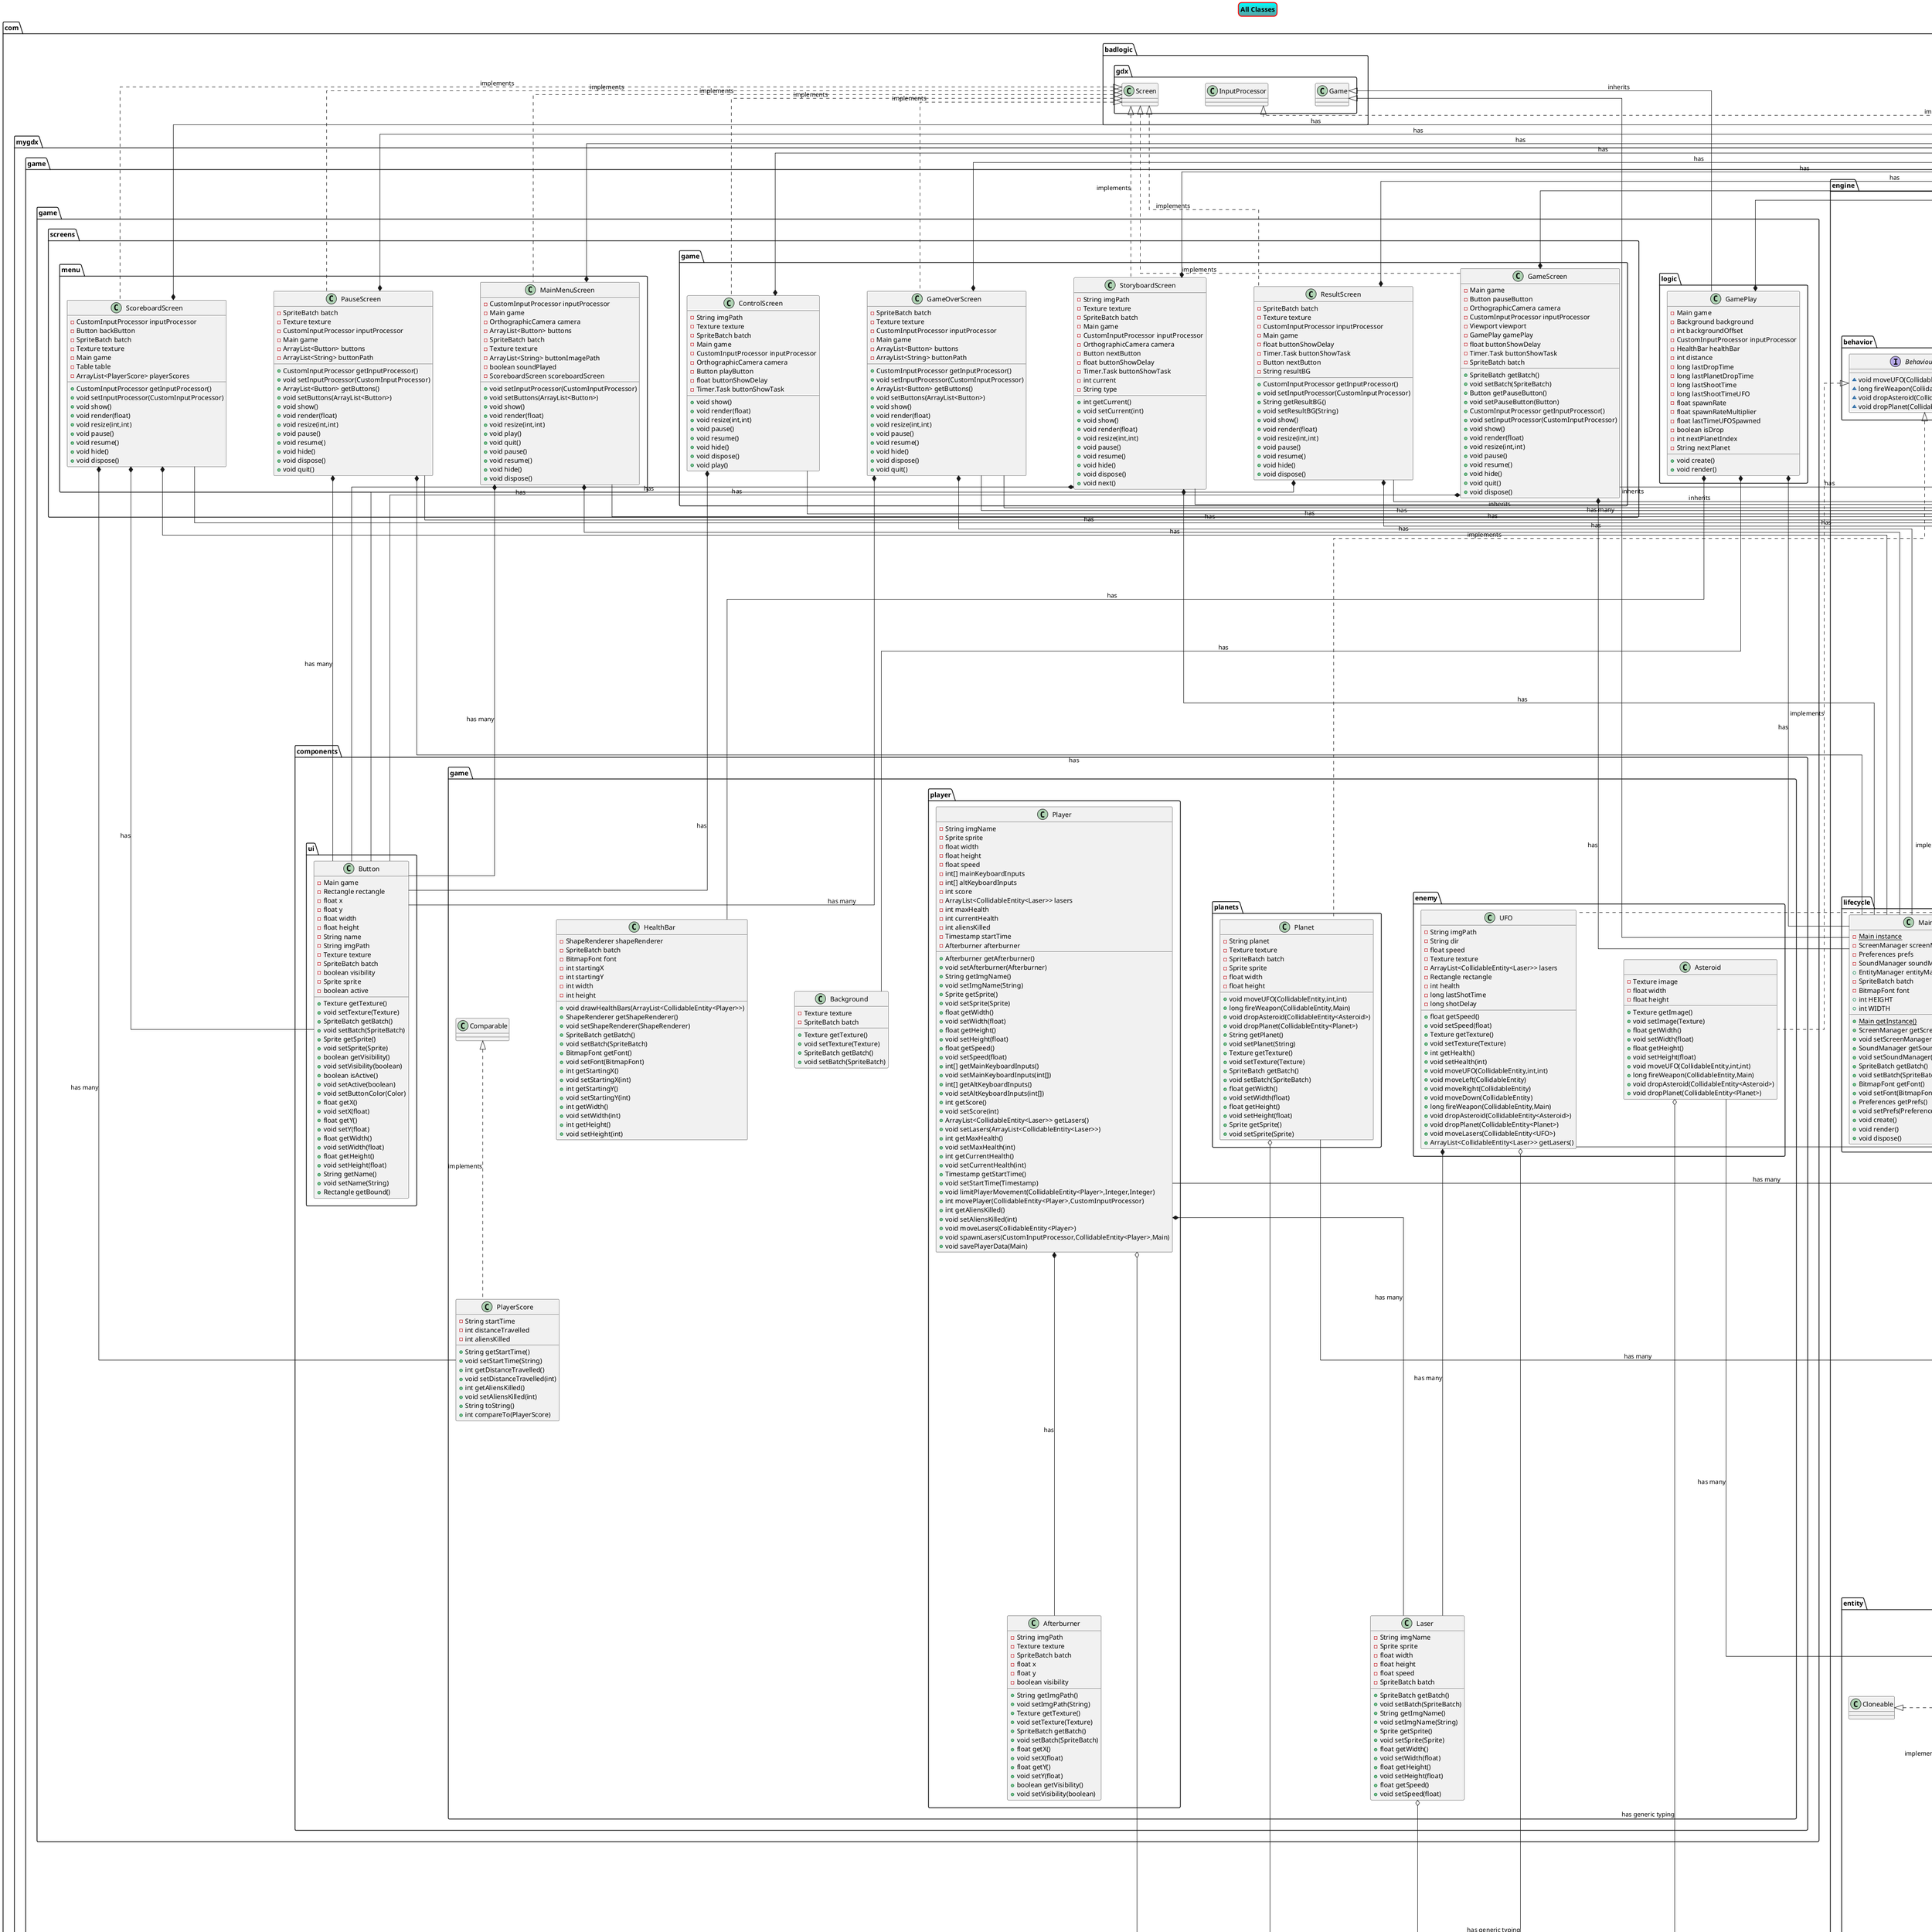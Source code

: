 @startuml

skinparam linetype polyline
skinparam linetype ortho

skinparam nodesep 100
skinparam ranksep 100

skinparam titleBorderRoundCorner 15
skinparam titleBorderThickness 2
skinparam titleBorderColor red
skinparam titleBackgroundColor Aqua-CadetBlue

title All Classes

class com.mygdx.game.game.logic.GamePlay {
- Main game
- Background background
- int backgroundOffset
- CustomInputProcessor inputProcessor
- HealthBar healthBar
- int distance
- long lastDropTime
- long lastPlanetDropTime
- long lastShootTime
- long lastShootTimeUFO
- float spawnRate
- float spawnRateMultiplier
- float lastTimeUFOSpawned
- boolean isDrop
- int nextPlanetIndex
- String nextPlanet
+ void create()
+ void render()
}
class com.mygdx.game.engine.collision.CollidableEntity {
- float prevX
- float prevY
- float width
- float height
- Rectangle rectangle
+ float getWidth()
+ void setWidth(float)
+ float getHeight()
+ void setHeight(float)
+ Rectangle getRectangle()
+ void setRectangle(Rectangle)
+ float getPrevX()
+ void setPrevX(float)
+ float getPrevY()
+ void setPrevY(float)
+ boolean checkCollision(CollidableEntity,CollidableEntity)
}
abstract class com.mygdx.game.engine.entity.Entity {
- float x
- float y
- T object
+ float getX()
+ void setX(float)
+ float getY()
+ void setY(float)
+ T getObject()
+ void setObject(T)
# Object clone()
+ boolean equals(Object)
+ int hashCode()
}
class com.mygdx.game.game.components.game.planets.Planet {
- String planet
- Texture texture
- SpriteBatch batch
- Sprite sprite
- float width
- float height
+ void moveUFO(CollidableEntity,int,int)
+ long fireWeapon(CollidableEntity,Main)
+ void dropAsteroid(CollidableEntity<Asteroid>)
+ void dropPlanet(CollidableEntity<Planet>)
+ String getPlanet()
+ void setPlanet(String)
+ Texture getTexture()
+ void setTexture(Texture)
+ SpriteBatch getBatch()
+ void setBatch(SpriteBatch)
+ float getWidth()
+ void setWidth(float)
+ float getHeight()
+ void setHeight(float)
+ Sprite getSprite()
+ void setSprite(Sprite)
}
class com.mygdx.game.engine.input.CustomInputProcessor {
+ boolean mouseClicked(int)
+ boolean keyDown(int)
+ boolean keyUp(int)
+ boolean keyTyped(char)
+ boolean touchDown(int,int,int,int)
+ boolean touchUp(int,int,int,int)
+ boolean touchDragged(int,int,int)
+ boolean mouseMoved(int,int)
+ boolean scrolled(float,float)
+ boolean mouseHoverOver(T)
}
class com.mygdx.game.game.components.game.player.Afterburner {
- String imgPath
- Texture texture
- SpriteBatch batch
- float x
- float y
- boolean visibility
+ String getImgPath()
+ void setImgPath(String)
+ Texture getTexture()
+ void setTexture(Texture)
+ SpriteBatch getBatch()
+ void setBatch(SpriteBatch)
+ float getX()
+ void setX(float)
+ float getY()
+ void setY(float)
+ boolean getVisibility()
+ void setVisibility(boolean)
}
class com.mygdx.game.game.components.game.enemy.UFO {
- String imgPath
- String dir
- float speed
- Texture texture
- ArrayList<CollidableEntity<Laser>> lasers
- Rectangle rectangle
- int health
- long lastShotTime
- long shotDelay
+ float getSpeed()
+ void setSpeed(float)
+ Texture getTexture()
+ void setTexture(Texture)
+ int getHealth()
+ void setHealth(int)
+ void moveUFO(CollidableEntity,int,int)
+ void moveLeft(CollidableEntity)
+ void moveRight(CollidableEntity)
+ void moveDown(CollidableEntity)
+ long fireWeapon(CollidableEntity,Main)
+ void dropAsteroid(CollidableEntity<Asteroid>)
+ void dropPlanet(CollidableEntity<Planet>)
+ void moveLasers(CollidableEntity<UFO>)
+ ArrayList<CollidableEntity<Laser>> getLasers()
}
class com.mygdx.game.game.components.ui.Button {
- Main game
- Rectangle rectangle
- float x
- float y
- float width
- float height
- String name
- String imgPath
- Texture texture
- SpriteBatch batch
- boolean visibility
- Sprite sprite
- boolean active
+ Texture getTexture()
+ void setTexture(Texture)
+ SpriteBatch getBatch()
+ void setBatch(SpriteBatch)
+ Sprite getSprite()
+ void setSprite(Sprite)
+ boolean getVisibility()
+ void setVisibility(boolean)
+ boolean isActive()
+ void setActive(boolean)
+ void setButtonColor(Color)
+ float getX()
+ void setX(float)
+ float getY()
+ void setY(float)
+ float getWidth()
+ void setWidth(float)
+ float getHeight()
+ void setHeight(float)
+ String getName()
+ void setName(String)
+ Rectangle getBound()
}
class com.mygdx.game.game.screens.game.ResultScreen {
- SpriteBatch batch
- Texture texture
- CustomInputProcessor inputProcessor
- Main game
- float buttonShowDelay
- Timer.Task buttonShowTask
- Button nextButton
- String resultBG
+ CustomInputProcessor getInputProcessor()
+ void setInputProcessor(CustomInputProcessor)
+ String getResultBG()
+ void setResultBG(String)
+ void show()
+ void render(float)
+ void resize(int,int)
+ void pause()
+ void resume()
+ void hide()
+ void dispose()
}
class com.mygdx.game.engine.screen.ScreenManager {
- ArrayList<String> storyboardImgPath
- ArrayList<String> planetVisitImgPath
- ArrayList<StoryboardScreen> storyboards
- ArrayList<StoryboardScreen> visitPlanetStoryboards
- MainMenuScreen mainMenuScreen
- PauseScreen pauseScreen
- GameOverScreen gameOverScreen
- ScoreboardScreen scoreboardScreen
- ControlScreen controlScreen
- GameScreen gameScreen
- Main game
+ ArrayList<String> getStoryboardImgPath()
+ void setStoryboardImgPath(ArrayList<String>)
+ ArrayList<String> getPlanetVisitImgPath()
+ void setPlanetVisitImgPath(ArrayList<String>)
+ ArrayList<StoryboardScreen> getStoryboards()
+ void setStoryboards(ArrayList<StoryboardScreen>)
+ ArrayList<StoryboardScreen> getVisitPlanetStoryboards()
+ void setVisitPlanetStoryboards(ArrayList<StoryboardScreen>)
+ void setMainMenuScreen(MainMenuScreen)
+ void setPauseScreen(PauseScreen)
+ void setGameOverScreen(GameOverScreen)
+ void setScoreboardScreen(ScoreboardScreen)
+ void setControlScreen(ControlScreen)
+ void setGameScreen(GameScreen)
+ void instantiateScreens()
+ MainMenuScreen getMainMenuScreen()
+ PauseScreen getPauseScreen()
+ GameOverScreen getGameOverScreen()
+ ScoreboardScreen getScoreboardScreen()
+ ControlScreen getControlScreen()
+ GameScreen getGameScreen()
+ void createScreenButtons(int,ArrayList<Button>,float,ArrayList<String>)
+ ArrayList<StoryboardScreen> generateStoryboards(ArrayList<String>,String)
}
class com.mygdx.game.game.screens.game.GameScreen {
- Main game
- Button pauseButton
- OrthographicCamera camera
- CustomInputProcessor inputProcessor
- Viewport viewport
- GamePlay gamePlay
- float buttonShowDelay
- Timer.Task buttonShowTask
- SpriteBatch batch
+ SpriteBatch getBatch()
+ void setBatch(SpriteBatch)
+ Button getPauseButton()
+ void setPauseButton(Button)
+ CustomInputProcessor getInputProcessor()
+ void setInputProcessor(CustomInputProcessor)
+ void show()
+ void render(float)
+ void resize(int,int)
+ void pause()
+ void resume()
+ void hide()
+ void quit()
+ void dispose()
}
class com.mygdx.game.engine.sound.SoundManager {
- {static} Music menuMusic
- {static} Music gameMusic
- {static} Music controlMusic
- {static} Music scoreMusic
- {static} Music pauseMusic
- {static} Music storyMusic
- {static} Sound buttonHover
- {static} Sound buttonClick
- {static} Sound laserPew
- {static} Sound enemyLaserPew
- {static} boolean isPlaying
+ {static} void playMusic(ScreenType)
+ {static} void stopMusic()
+ {static} boolean isPlaying()
+ void playButtonHover()
+ void playButtonClick()
+ void playLaserSound()
+ void playEnemyLaserSound()
+ void dispose()
}
enum com.mygdx.game.engine.sound.ScreenType {
+  MAIN_MENU
+  GAME
+  CONTROL
+  SCORE
+  PAUSE
+  STORY
}
class com.mygdx.game.game.screens.game.ControlScreen {
- String imgPath
- Texture texture
- SpriteBatch batch
- Main game
- CustomInputProcessor inputProcessor
- OrthographicCamera camera
- Button playButton
- float buttonShowDelay
- Timer.Task buttonShowTask
+ void show()
+ void render(float)
+ void resize(int,int)
+ void pause()
+ void resume()
+ void hide()
+ void dispose()
+ void play()
}
interface com.mygdx.game.engine.collision.CollisionManager {
~ boolean checkCollision(CollidableEntity<Player>,CollidableEntity)
}
class com.mygdx.game.game.components.game.HealthBar {
- ShapeRenderer shapeRenderer
- SpriteBatch batch
- BitmapFont font
- int startingX
- int startingY
- int width
- int height
+ void drawHealthBars(ArrayList<CollidableEntity<Player>>)
+ ShapeRenderer getShapeRenderer()
+ void setShapeRenderer(ShapeRenderer)
+ SpriteBatch getBatch()
+ void setBatch(SpriteBatch)
+ BitmapFont getFont()
+ void setFont(BitmapFont)
+ int getStartingX()
+ void setStartingX(int)
+ int getStartingY()
+ void setStartingY(int)
+ int getWidth()
+ void setWidth(int)
+ int getHeight()
+ void setHeight(int)
}
class com.mygdx.game.game.components.game.Laser {
- String imgName
- Sprite sprite
- float width
- float height
- float speed
- SpriteBatch batch
+ SpriteBatch getBatch()
+ void setBatch(SpriteBatch)
+ String getImgName()
+ void setImgName(String)
+ Sprite getSprite()
+ void setSprite(Sprite)
+ float getWidth()
+ void setWidth(float)
+ float getHeight()
+ void setHeight(float)
+ float getSpeed()
+ void setSpeed(float)
}
class com.mygdx.game.engine.entity.EntityManager {
- ArrayList<CollidableEntity<Player>> players
- ArrayList<CollidableEntity<Asteroid>> asteroids
- ArrayList<CollidableEntity<UFO>> UFOs
- ArrayList<CollidableEntity<Planet>> planets
- String[] availablePlanets
- Main game
+ ArrayList<CollidableEntity<Planet>> getPlanets()
+ void setPlanets(ArrayList<CollidableEntity<Planet>>)
+ String[] getAvailablePlanets()
+ void setAvailablePlanets(String[])
+ ArrayList<CollidableEntity<Asteroid>> getAsteroids()
+ void setAsteroids(ArrayList<CollidableEntity<Asteroid>>)
+ ArrayList<CollidableEntity<Player>> getPlayers()
+ void setPlayers(int,int)
+ ArrayList<CollidableEntity<UFO>> getUFOs()
+ void resetFailingObjects()
+ ArrayList spawnEnemy(String)
+ void spawnPlanets()
}
class com.mygdx.game.game.screens.menu.PauseScreen {
- SpriteBatch batch
- Texture texture
- CustomInputProcessor inputProcessor
- Main game
- ArrayList<Button> buttons
- ArrayList<String> buttonPath
+ CustomInputProcessor getInputProcessor()
+ void setInputProcessor(CustomInputProcessor)
+ ArrayList<Button> getButtons()
+ void setButtons(ArrayList<Button>)
+ void show()
+ void render(float)
+ void resize(int,int)
+ void pause()
+ void resume()
+ void hide()
+ void dispose()
+ void quit()
}
class com.mygdx.game.game.components.game.PlayerScore {
- String startTime
- int distanceTravelled
- int aliensKilled
+ String getStartTime()
+ void setStartTime(String)
+ int getDistanceTravelled()
+ void setDistanceTravelled(int)
+ int getAliensKilled()
+ void setAliensKilled(int)
+ String toString()
+ int compareTo(PlayerScore)
}
class com.mygdx.game.game.screens.game.GameOverScreen {
- SpriteBatch batch
- Texture texture
- CustomInputProcessor inputProcessor
- Main game
- ArrayList<Button> buttons
- ArrayList<String> buttonPath
+ CustomInputProcessor getInputProcessor()
+ void setInputProcessor(CustomInputProcessor)
+ ArrayList<Button> getButtons()
+ void setButtons(ArrayList<Button>)
+ void show()
+ void render(float)
+ void resize(int,int)
+ void pause()
+ void resume()
+ void hide()
+ void dispose()
+ void quit()
}
interface com.mygdx.game.engine.behavior.BehaviourManager {
~ void moveUFO(CollidableEntity,int,int)
~ long fireWeapon(CollidableEntity,Main)
~ void dropAsteroid(CollidableEntity<Asteroid>)
~ void dropPlanet(CollidableEntity<Planet>)
}
class com.mygdx.game.engine.lifecycle.Main {
- {static} Main instance
- ScreenManager screenManager
- Preferences prefs
- SoundManager soundManager
+ EntityManager entityManager
- SpriteBatch batch
- BitmapFont font
+ int HEIGHT
+ int WIDTH
+ {static} Main getInstance()
+ ScreenManager getScreenManager()
+ void setScreenManager(ScreenManager)
+ SoundManager getSoundManager()
+ void setSoundManager(SoundManager)
+ SpriteBatch getBatch()
+ void setBatch(SpriteBatch)
+ BitmapFont getFont()
+ void setFont(BitmapFont)
+ Preferences getPrefs()
+ void setPrefs(Preferences)
+ void create()
+ void render()
+ void dispose()
}
class com.mygdx.game.game.components.game.Background {
- Texture texture
- SpriteBatch batch
+ Texture getTexture()
+ void setTexture(Texture)
+ SpriteBatch getBatch()
+ void setBatch(SpriteBatch)
}
class com.mygdx.game.game.screens.menu.MainMenuScreen {
- CustomInputProcessor inputProcessor
- Main game
- OrthographicCamera camera
- ArrayList<Button> buttons
- SpriteBatch batch
- Texture texture
- ArrayList<String> buttonImagePath
- boolean soundPlayed
- ScoreboardScreen scoreboardScreen
+ void setInputProcessor(CustomInputProcessor)
+ void setButtons(ArrayList<Button>)
+ void show()
+ void render(float)
+ void resize(int,int)
+ void play()
+ void quit()
+ void pause()
+ void resume()
+ void hide()
+ void dispose()
}
class com.mygdx.game.game.screens.game.StoryboardScreen {
- String imgPath
- Texture texture
- SpriteBatch batch
- Main game
- CustomInputProcessor inputProcessor
- OrthographicCamera camera
- Button nextButton
- float buttonShowDelay
- Timer.Task buttonShowTask
- int current
- String type
+ int getCurrent()
+ void setCurrent(int)
+ void show()
+ void render(float)
+ void resize(int,int)
+ void pause()
+ void resume()
+ void hide()
+ void dispose()
+ void next()
}
class com.mygdx.game.game.screens.menu.ScoreboardScreen {
- CustomInputProcessor inputProcessor
- Button backButton
- SpriteBatch batch
- Texture texture
- Main game
- Table table
- ArrayList<PlayerScore> playerScores
+ CustomInputProcessor getInputProcessor()
+ void setInputProcessor(CustomInputProcessor)
+ void show()
+ void render(float)
+ void resize(int,int)
+ void pause()
+ void resume()
+ void hide()
+ void dispose()
}
class com.mygdx.game.game.components.game.player.Player {
- String imgName
- Sprite sprite
- float width
- float height
- float speed
- int[] mainKeyboardInputs
- int[] altKeyboardInputs
- int score
- ArrayList<CollidableEntity<Laser>> lasers
- int maxHealth
- int currentHealth
- int aliensKilled
- Timestamp startTime
- Afterburner afterburner
+ Afterburner getAfterburner()
+ void setAfterburner(Afterburner)
+ String getImgName()
+ void setImgName(String)
+ Sprite getSprite()
+ void setSprite(Sprite)
+ float getWidth()
+ void setWidth(float)
+ float getHeight()
+ void setHeight(float)
+ float getSpeed()
+ void setSpeed(float)
+ int[] getMainKeyboardInputs()
+ void setMainKeyboardInputs(int[])
+ int[] getAltKeyboardInputs()
+ void setAltKeyboardInputs(int[])
+ int getScore()
+ void setScore(int)
+ ArrayList<CollidableEntity<Laser>> getLasers()
+ void setLasers(ArrayList<CollidableEntity<Laser>>)
+ int getMaxHealth()
+ void setMaxHealth(int)
+ int getCurrentHealth()
+ void setCurrentHealth(int)
+ Timestamp getStartTime()
+ void setStartTime(Timestamp)
+ void limitPlayerMovement(CollidableEntity<Player>,Integer,Integer)
+ int movePlayer(CollidableEntity<Player>,CustomInputProcessor)
+ int getAliensKilled()
+ void setAliensKilled(int)
+ void moveLasers(CollidableEntity<Player>)
+ void spawnLasers(CustomInputProcessor,CollidableEntity<Player>,Main)
+ void savePlayerData(Main)
}
class com.mygdx.game.game.components.game.enemy.Asteroid {
- Texture image
- float width
- float height
+ Texture getImage()
+ void setImage(Texture)
+ float getWidth()
+ void setWidth(float)
+ float getHeight()
+ void setHeight(float)
+ void moveUFO(CollidableEntity,int,int)
+ long fireWeapon(CollidableEntity,Main)
+ void dropAsteroid(CollidableEntity<Asteroid>)
+ void dropPlanet(CollidableEntity<Planet>)
}

com.badlogic.gdx.Game <|-- com.mygdx.game.game.logic.GamePlay : "inherits"
com.mygdx.game.engine.collision.CollisionManager <|.. com.mygdx.game.engine.collision.CollidableEntity : "implements"
com.mygdx.game.engine.entity.Entity <|-- com.mygdx.game.engine.collision.CollidableEntity : "inherits"
com.mygdx.game.engine.entity.Cloneable <|.. com.mygdx.game.engine.entity.Entity : "implements"
com.mygdx.game.engine.behavior.BehaviourManager <|.. com.mygdx.game.game.components.game.planets.Planet : "implements"
com.badlogic.gdx.InputProcessor <|.. com.mygdx.game.engine.input.CustomInputProcessor : "implements"
com.mygdx.game.engine.behavior.BehaviourManager <|.. com.mygdx.game.game.components.game.enemy.UFO : "implements"
com.badlogic.gdx.Screen <|.. com.mygdx.game.game.screens.game.ResultScreen : "implements"
com.mygdx.game.engine.screen.ScreenManager <|-- com.mygdx.game.game.screens.game.ResultScreen : "inherits"
com.badlogic.gdx.Screen <|.. com.mygdx.game.game.screens.game.GameScreen : "implements"
com.badlogic.gdx.Screen <|.. com.mygdx.game.game.screens.game.ControlScreen : "implements"
com.badlogic.gdx.Screen <|.. com.mygdx.game.game.screens.menu.PauseScreen : "implements"
com.mygdx.game.game.components.game.Comparable <|.. com.mygdx.game.game.components.game.PlayerScore : "implements"
com.badlogic.gdx.Screen <|.. com.mygdx.game.game.screens.game.GameOverScreen : "implements"
com.mygdx.game.engine.screen.ScreenManager <|-- com.mygdx.game.game.screens.game.GameOverScreen : "inherits"
com.badlogic.gdx.Game <|-- com.mygdx.game.engine.lifecycle.Main : "inherits"
com.badlogic.gdx.Screen <|.. com.mygdx.game.game.screens.menu.MainMenuScreen : "implements"
com.badlogic.gdx.Screen <|.. com.mygdx.game.game.screens.game.StoryboardScreen : "implements"
com.badlogic.gdx.Screen <|.. com.mygdx.game.game.screens.menu.ScoreboardScreen : "implements"
com.mygdx.game.engine.behavior.BehaviourManager <|.. com.mygdx.game.game.components.game.enemy.Asteroid : "implements"

com.mygdx.game.game.components.game.planets.Planet o------ com.mygdx.game.engine.collision.CollidableEntity : "has generic typing"
com.mygdx.game.game.components.game.enemy.UFO o------ com.mygdx.game.engine.collision.CollidableEntity : "has generic typing"
com.mygdx.game.game.components.game.enemy.Asteroid o------ com.mygdx.game.engine.collision.CollidableEntity : "has generic typing"
com.mygdx.game.game.components.game.player.Player o------ com.mygdx.game.engine.collision.CollidableEntity : "has generic typing"
com.mygdx.game.game.components.game.Laser o------ com.mygdx.game.engine.collision.CollidableEntity : "has generic typing"

com.mygdx.game.engine.entity.EntityManager *------ com.mygdx.game.game.components.game.planets.Planet :has many
com.mygdx.game.engine.entity.EntityManager *------ com.mygdx.game.game.components.game.enemy.UFO :has many
com.mygdx.game.engine.entity.EntityManager *------ com.mygdx.game.game.components.game.enemy.Asteroid :has many
com.mygdx.game.engine.entity.EntityManager *------ com.mygdx.game.game.components.game.player.Player :has many

com.mygdx.game.game.logic.GamePlay *------ com.mygdx.game.engine.lifecycle.Main :has
com.mygdx.game.game.logic.GamePlay *------ com.mygdx.game.game.components.game.Background :has
com.mygdx.game.game.logic.GamePlay *------ com.mygdx.game.engine.input.CustomInputProcessor :has
com.mygdx.game.game.logic.GamePlay *------ com.mygdx.game.game.components.game.HealthBar :has

com.mygdx.game.engine.lifecycle.Main *------ com.mygdx.game.engine.screen.ScreenManager :has
com.mygdx.game.engine.lifecycle.Main *------ com.mygdx.game.engine.sound.SoundManager :has
com.mygdx.game.engine.lifecycle.Main *------ com.mygdx.game.engine.entity.EntityManager :has

com.mygdx.game.engine.screen.ScreenManager *------ com.mygdx.game.game.screens.game.StoryboardScreen :has many
com.mygdx.game.engine.screen.ScreenManager *------ com.mygdx.game.game.screens.menu.MainMenuScreen :has
com.mygdx.game.engine.screen.ScreenManager *------ com.mygdx.game.game.screens.menu.PauseScreen :has
com.mygdx.game.engine.screen.ScreenManager *------ com.mygdx.game.game.screens.game.GameOverScreen :has
com.mygdx.game.engine.screen.ScreenManager *------ com.mygdx.game.game.screens.menu.ScoreboardScreen :has
com.mygdx.game.engine.screen.ScreenManager *------ com.mygdx.game.game.screens.game.ControlScreen :has
com.mygdx.game.engine.screen.ScreenManager *------ com.mygdx.game.game.screens.game.GameScreen :has
com.mygdx.game.engine.screen.ScreenManager *------ com.mygdx.game.engine.lifecycle.Main :has

com.mygdx.game.game.components.game.enemy.UFO *------ com.mygdx.game.game.components.game.Laser :has many

com.mygdx.game.game.components.game.player.Player *------ com.mygdx.game.game.components.game.Laser :has many
com.mygdx.game.game.components.game.player.Player *------ com.mygdx.game.game.components.game.player.Afterburner :has

com.mygdx.game.game.screens.game.ControlScreen *------ com.mygdx.game.engine.input.CustomInputProcessor :has
com.mygdx.game.game.screens.game.ControlScreen *------ com.mygdx.game.game.components.ui.Button :has

com.mygdx.game.game.screens.game.GameOverScreen *------ com.mygdx.game.engine.input.CustomInputProcessor :has
com.mygdx.game.game.screens.game.GameOverScreen *------ com.mygdx.game.engine.lifecycle.Main :has
com.mygdx.game.game.screens.game.GameOverScreen *------ com.mygdx.game.game.components.ui.Button :has many

com.mygdx.game.game.screens.game.GameScreen *------ com.mygdx.game.engine.lifecycle.Main :has
com.mygdx.game.game.screens.game.GameScreen *------ com.mygdx.game.game.components.ui.Button :has
com.mygdx.game.game.screens.game.GameScreen *------ com.mygdx.game.engine.input.CustomInputProcessor :has

com.mygdx.game.game.screens.game.ResultScreen *------ com.mygdx.game.engine.input.CustomInputProcessor :has
com.mygdx.game.game.screens.game.ResultScreen *------ com.mygdx.game.engine.lifecycle.Main :has
com.mygdx.game.game.screens.game.ResultScreen *------ com.mygdx.game.game.components.ui.Button :has

com.mygdx.game.game.screens.game.StoryboardScreen *------ com.mygdx.game.engine.input.CustomInputProcessor :has
com.mygdx.game.game.screens.game.StoryboardScreen *------ com.mygdx.game.engine.lifecycle.Main :has
com.mygdx.game.game.screens.game.StoryboardScreen *------ com.mygdx.game.game.components.ui.Button :has

com.mygdx.game.game.screens.menu.MainMenuScreen *------ com.mygdx.game.engine.input.CustomInputProcessor :has
com.mygdx.game.game.screens.menu.MainMenuScreen *------ com.mygdx.game.engine.lifecycle.Main :has
com.mygdx.game.game.screens.menu.MainMenuScreen *------ com.mygdx.game.game.components.ui.Button :has many

com.mygdx.game.game.screens.menu.PauseScreen *------ com.mygdx.game.engine.input.CustomInputProcessor :has
com.mygdx.game.game.screens.menu.PauseScreen *------ com.mygdx.game.engine.lifecycle.Main :has
com.mygdx.game.game.screens.menu.PauseScreen *------ com.mygdx.game.game.components.ui.Button :has many

com.mygdx.game.game.screens.menu.ScoreboardScreen *------ com.mygdx.game.engine.input.CustomInputProcessor :has
com.mygdx.game.game.screens.menu.ScoreboardScreen *------ com.mygdx.game.engine.lifecycle.Main :has
com.mygdx.game.game.screens.menu.ScoreboardScreen *------ com.mygdx.game.game.components.ui.Button :has
com.mygdx.game.game.screens.menu.ScoreboardScreen *------ com.mygdx.game.game.components.game.PlayerScore :has many


@enduml